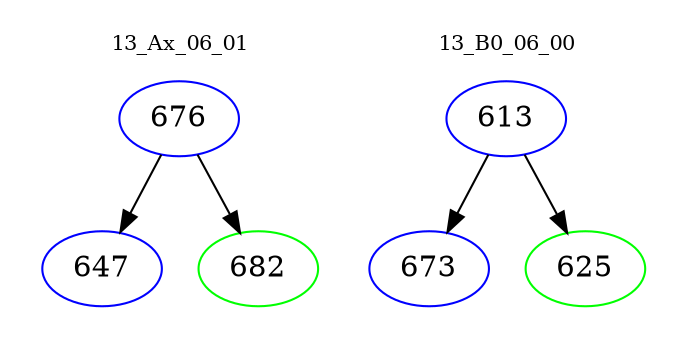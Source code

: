 digraph{
subgraph cluster_0 {
color = white
label = "13_Ax_06_01";
fontsize=10;
T0_676 [label="676", color="blue"]
T0_676 -> T0_647 [color="black"]
T0_647 [label="647", color="blue"]
T0_676 -> T0_682 [color="black"]
T0_682 [label="682", color="green"]
}
subgraph cluster_1 {
color = white
label = "13_B0_06_00";
fontsize=10;
T1_613 [label="613", color="blue"]
T1_613 -> T1_673 [color="black"]
T1_673 [label="673", color="blue"]
T1_613 -> T1_625 [color="black"]
T1_625 [label="625", color="green"]
}
}
